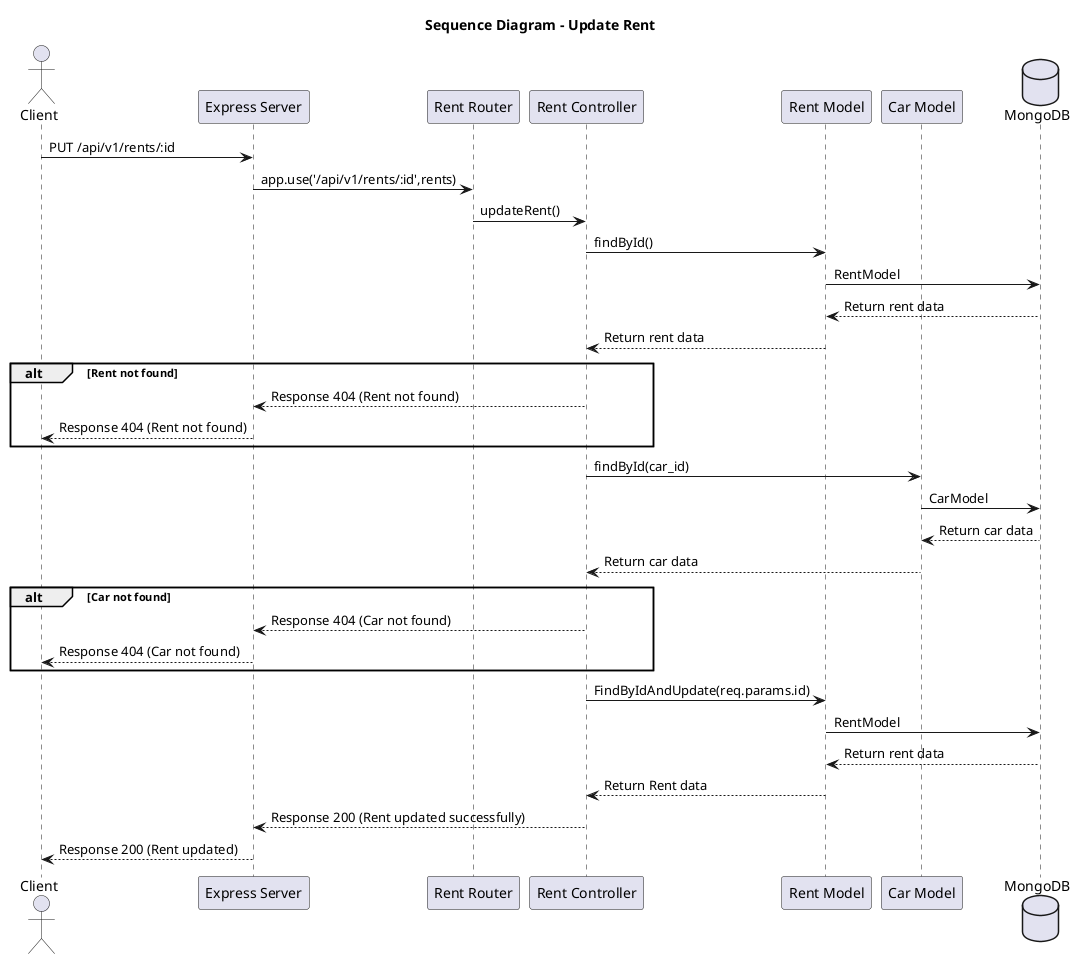 @startuml
title Sequence Diagram - Update Rent

actor Client
participant "Express Server" as Server
participant "Rent Router" as Router
participant "Rent Controller" as Controller
participant "Rent Model" as RentModel
participant "Car Model" as CarModel
database "MongoDB" as DB

Client -> Server: PUT /api/v1/rents/:id
Server -> Router: app.use('/api/v1/rents/:id',rents)
Router -> Controller: updateRent()

Controller -> RentModel: findById()
RentModel -> DB: RentModel
DB --> RentModel: Return rent data
RentModel --> Controller: Return rent data

alt Rent not found
    Controller --> Server: Response 404 (Rent not found)
    Server --> Client: Response 404 (Rent not found)
end

Controller -> CarModel: findById(car_id)
CarModel -> DB: CarModel
DB --> CarModel: Return car data
CarModel --> Controller: Return car data

alt Car not found
    Controller --> Server: Response 404 (Car not found)
    Server --> Client: Response 404 (Car not found)
end

Controller -> RentModel: FindByIdAndUpdate(req.params.id)
RentModel -> DB: RentModel
DB --> RentModel: Return rent data
RentModel --> Controller: Return Rent data

Controller --> Server: Response 200 (Rent updated successfully)
Server --> Client: Response 200 (Rent updated)

@enduml
